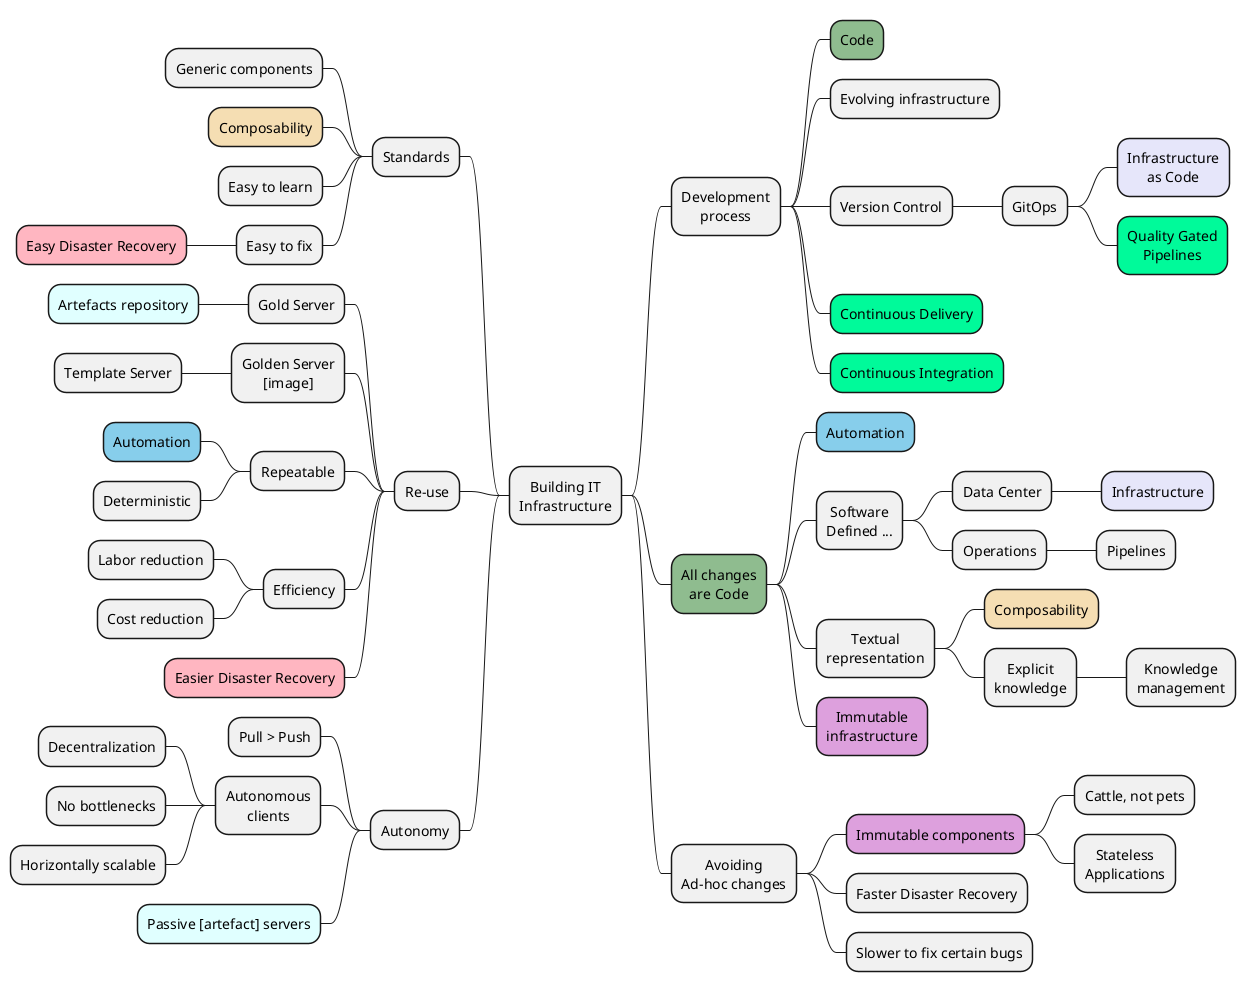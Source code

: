 @startmindmap

skinparam defaultTextAlignment center

* Building IT\nInfrastructure

** Development\nprocess
***[#DarkSeaGreen] Code
*** Evolving infrastructure
*** Version Control
**** GitOps
*****[#Lavender] Infrastructure\nas Code
*****[#MediumSpringGreen] Quality Gated\nPipelines
***[#MediumSpringGreen] Continuous Delivery
***[#MediumSpringGreen] Continuous Integration


**[#DarkSeaGreen] All changes\nare Code
***[#SkyBlue] Automation
*** Software\nDefined ...
**** Data Center
*****[#Lavender] Infrastructure
**** Operations
***** Pipelines

*** Textual\nrepresentation
****[#Wheat] Composability
**** Explicit\nknowledge
***** Knowledge\nmanagement

***[#Plum] Immutable\ninfrastructure

** Avoiding\nAd-hoc changes
***[#Plum] Immutable components
**** Cattle, not pets
**** Stateless\nApplications
*** Faster Disaster Recovery
*** Slower to fix certain bugs

-- Standards
--- Generic components
---[#Wheat] Composability
--- Easy to learn
--- Easy to fix
----[#LightPink] Easy Disaster Recovery

-- Re-use
--- Gold Server
----[#LightCyan] Artefacts repository
--- Golden Server\n[image]
---- Template Server
--- Repeatable
----[#SkyBlue] Automation
---- Deterministic
--- Efficiency
---- Labor reduction
---- Cost reduction
---[#LightPink] Easier Disaster Recovery


-- Autonomy
--- Pull > Push
--- Autonomous\nclients
---- Decentralization
---- No bottlenecks
---- Horizontally scalable
---[#LightCyan] Passive [artefact] servers


@endmindmap
